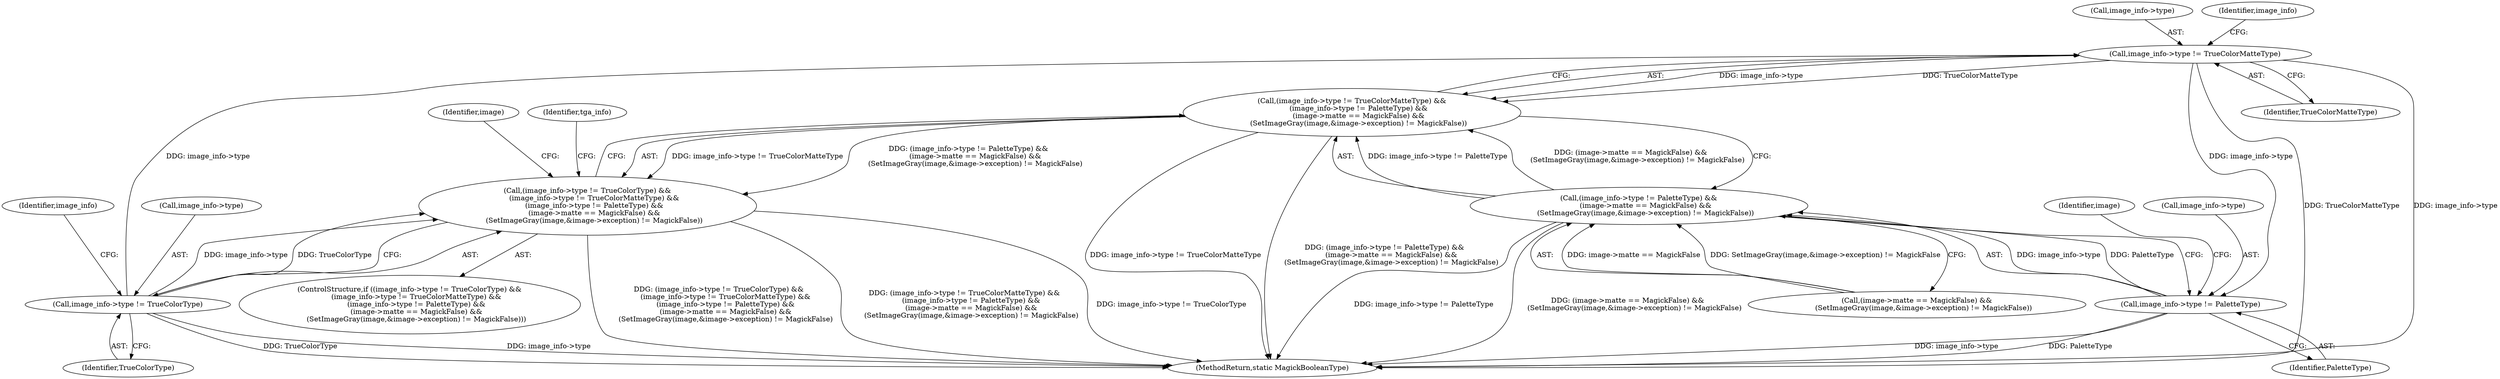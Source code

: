 digraph "0_ImageMagick_65f75a32a93ae4044c528a987a68366ecd4b46b9@pointer" {
"1000319" [label="(Call,image_info->type != TrueColorMatteType)"];
"1000313" [label="(Call,image_info->type != TrueColorType)"];
"1000318" [label="(Call,(image_info->type != TrueColorMatteType) &&\n      (image_info->type != PaletteType) &&\n      (image->matte == MagickFalse) &&\n      (SetImageGray(image,&image->exception) != MagickFalse))"];
"1000312" [label="(Call,(image_info->type != TrueColorType) &&\n      (image_info->type != TrueColorMatteType) &&\n      (image_info->type != PaletteType) &&\n      (image->matte == MagickFalse) &&\n      (SetImageGray(image,&image->exception) != MagickFalse))"];
"1000325" [label="(Call,image_info->type != PaletteType)"];
"1000324" [label="(Call,(image_info->type != PaletteType) &&\n      (image->matte == MagickFalse) &&\n      (SetImageGray(image,&image->exception) != MagickFalse))"];
"1000319" [label="(Call,image_info->type != TrueColorMatteType)"];
"1000325" [label="(Call,image_info->type != PaletteType)"];
"1000359" [label="(Identifier,image)"];
"1000320" [label="(Call,image_info->type)"];
"1000313" [label="(Call,image_info->type != TrueColorType)"];
"1000324" [label="(Call,(image_info->type != PaletteType) &&\n      (image->matte == MagickFalse) &&\n      (SetImageGray(image,&image->exception) != MagickFalse))"];
"1000327" [label="(Identifier,image_info)"];
"1000333" [label="(Identifier,image)"];
"1000314" [label="(Call,image_info->type)"];
"1000346" [label="(Identifier,tga_info)"];
"1001173" [label="(MethodReturn,static MagickBooleanType)"];
"1000311" [label="(ControlStructure,if ((image_info->type != TrueColorType) &&\n      (image_info->type != TrueColorMatteType) &&\n      (image_info->type != PaletteType) &&\n      (image->matte == MagickFalse) &&\n      (SetImageGray(image,&image->exception) != MagickFalse)))"];
"1000317" [label="(Identifier,TrueColorType)"];
"1000329" [label="(Identifier,PaletteType)"];
"1000323" [label="(Identifier,TrueColorMatteType)"];
"1000321" [label="(Identifier,image_info)"];
"1000326" [label="(Call,image_info->type)"];
"1000318" [label="(Call,(image_info->type != TrueColorMatteType) &&\n      (image_info->type != PaletteType) &&\n      (image->matte == MagickFalse) &&\n      (SetImageGray(image,&image->exception) != MagickFalse))"];
"1000312" [label="(Call,(image_info->type != TrueColorType) &&\n      (image_info->type != TrueColorMatteType) &&\n      (image_info->type != PaletteType) &&\n      (image->matte == MagickFalse) &&\n      (SetImageGray(image,&image->exception) != MagickFalse))"];
"1000330" [label="(Call,(image->matte == MagickFalse) &&\n      (SetImageGray(image,&image->exception) != MagickFalse))"];
"1000319" -> "1000318"  [label="AST: "];
"1000319" -> "1000323"  [label="CFG: "];
"1000320" -> "1000319"  [label="AST: "];
"1000323" -> "1000319"  [label="AST: "];
"1000327" -> "1000319"  [label="CFG: "];
"1000318" -> "1000319"  [label="CFG: "];
"1000319" -> "1001173"  [label="DDG: TrueColorMatteType"];
"1000319" -> "1001173"  [label="DDG: image_info->type"];
"1000319" -> "1000318"  [label="DDG: image_info->type"];
"1000319" -> "1000318"  [label="DDG: TrueColorMatteType"];
"1000313" -> "1000319"  [label="DDG: image_info->type"];
"1000319" -> "1000325"  [label="DDG: image_info->type"];
"1000313" -> "1000312"  [label="AST: "];
"1000313" -> "1000317"  [label="CFG: "];
"1000314" -> "1000313"  [label="AST: "];
"1000317" -> "1000313"  [label="AST: "];
"1000321" -> "1000313"  [label="CFG: "];
"1000312" -> "1000313"  [label="CFG: "];
"1000313" -> "1001173"  [label="DDG: image_info->type"];
"1000313" -> "1001173"  [label="DDG: TrueColorType"];
"1000313" -> "1000312"  [label="DDG: image_info->type"];
"1000313" -> "1000312"  [label="DDG: TrueColorType"];
"1000318" -> "1000312"  [label="AST: "];
"1000318" -> "1000324"  [label="CFG: "];
"1000324" -> "1000318"  [label="AST: "];
"1000312" -> "1000318"  [label="CFG: "];
"1000318" -> "1001173"  [label="DDG: image_info->type != TrueColorMatteType"];
"1000318" -> "1001173"  [label="DDG: (image_info->type != PaletteType) &&\n      (image->matte == MagickFalse) &&\n      (SetImageGray(image,&image->exception) != MagickFalse)"];
"1000318" -> "1000312"  [label="DDG: image_info->type != TrueColorMatteType"];
"1000318" -> "1000312"  [label="DDG: (image_info->type != PaletteType) &&\n      (image->matte == MagickFalse) &&\n      (SetImageGray(image,&image->exception) != MagickFalse)"];
"1000324" -> "1000318"  [label="DDG: image_info->type != PaletteType"];
"1000324" -> "1000318"  [label="DDG: (image->matte == MagickFalse) &&\n      (SetImageGray(image,&image->exception) != MagickFalse)"];
"1000312" -> "1000311"  [label="AST: "];
"1000346" -> "1000312"  [label="CFG: "];
"1000359" -> "1000312"  [label="CFG: "];
"1000312" -> "1001173"  [label="DDG: (image_info->type != TrueColorType) &&\n      (image_info->type != TrueColorMatteType) &&\n      (image_info->type != PaletteType) &&\n      (image->matte == MagickFalse) &&\n      (SetImageGray(image,&image->exception) != MagickFalse)"];
"1000312" -> "1001173"  [label="DDG: (image_info->type != TrueColorMatteType) &&\n      (image_info->type != PaletteType) &&\n      (image->matte == MagickFalse) &&\n      (SetImageGray(image,&image->exception) != MagickFalse)"];
"1000312" -> "1001173"  [label="DDG: image_info->type != TrueColorType"];
"1000325" -> "1000324"  [label="AST: "];
"1000325" -> "1000329"  [label="CFG: "];
"1000326" -> "1000325"  [label="AST: "];
"1000329" -> "1000325"  [label="AST: "];
"1000333" -> "1000325"  [label="CFG: "];
"1000324" -> "1000325"  [label="CFG: "];
"1000325" -> "1001173"  [label="DDG: image_info->type"];
"1000325" -> "1001173"  [label="DDG: PaletteType"];
"1000325" -> "1000324"  [label="DDG: image_info->type"];
"1000325" -> "1000324"  [label="DDG: PaletteType"];
"1000324" -> "1000330"  [label="CFG: "];
"1000330" -> "1000324"  [label="AST: "];
"1000324" -> "1001173"  [label="DDG: (image->matte == MagickFalse) &&\n      (SetImageGray(image,&image->exception) != MagickFalse)"];
"1000324" -> "1001173"  [label="DDG: image_info->type != PaletteType"];
"1000330" -> "1000324"  [label="DDG: image->matte == MagickFalse"];
"1000330" -> "1000324"  [label="DDG: SetImageGray(image,&image->exception) != MagickFalse"];
}
